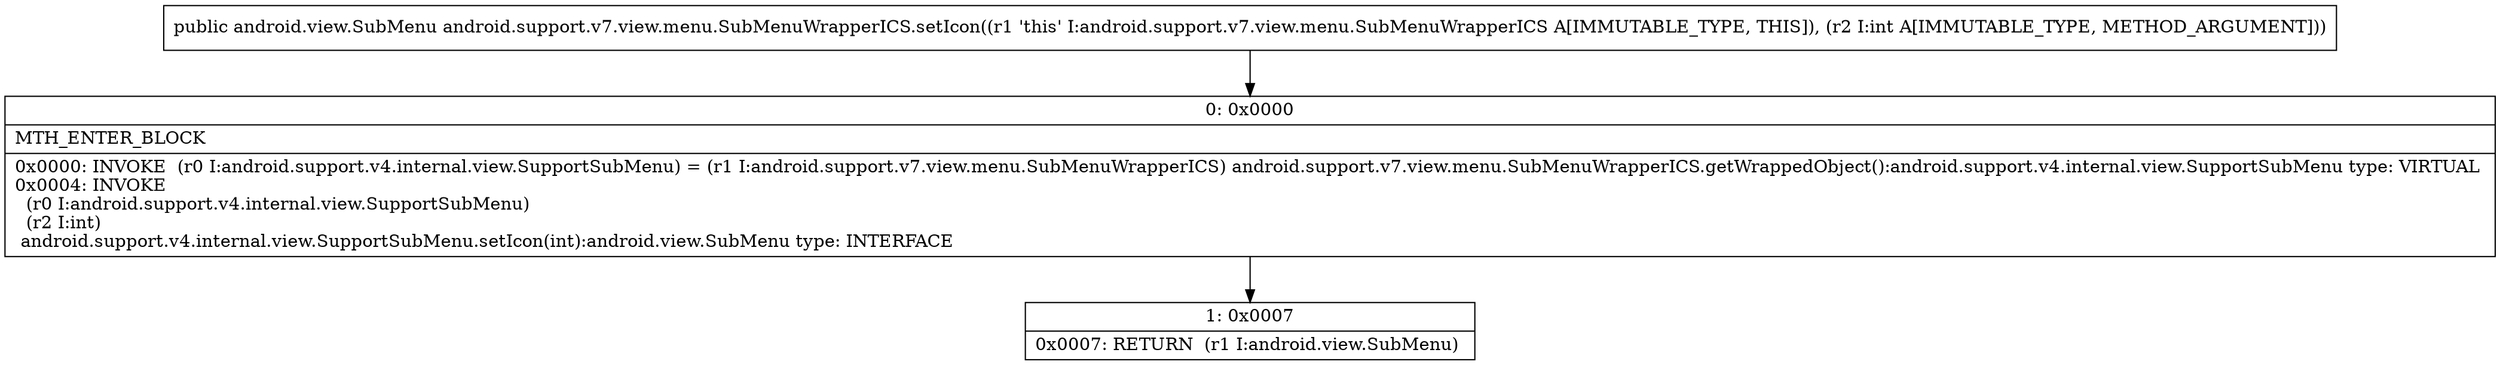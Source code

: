 digraph "CFG forandroid.support.v7.view.menu.SubMenuWrapperICS.setIcon(I)Landroid\/view\/SubMenu;" {
Node_0 [shape=record,label="{0\:\ 0x0000|MTH_ENTER_BLOCK\l|0x0000: INVOKE  (r0 I:android.support.v4.internal.view.SupportSubMenu) = (r1 I:android.support.v7.view.menu.SubMenuWrapperICS) android.support.v7.view.menu.SubMenuWrapperICS.getWrappedObject():android.support.v4.internal.view.SupportSubMenu type: VIRTUAL \l0x0004: INVOKE  \l  (r0 I:android.support.v4.internal.view.SupportSubMenu)\l  (r2 I:int)\l android.support.v4.internal.view.SupportSubMenu.setIcon(int):android.view.SubMenu type: INTERFACE \l}"];
Node_1 [shape=record,label="{1\:\ 0x0007|0x0007: RETURN  (r1 I:android.view.SubMenu) \l}"];
MethodNode[shape=record,label="{public android.view.SubMenu android.support.v7.view.menu.SubMenuWrapperICS.setIcon((r1 'this' I:android.support.v7.view.menu.SubMenuWrapperICS A[IMMUTABLE_TYPE, THIS]), (r2 I:int A[IMMUTABLE_TYPE, METHOD_ARGUMENT])) }"];
MethodNode -> Node_0;
Node_0 -> Node_1;
}

